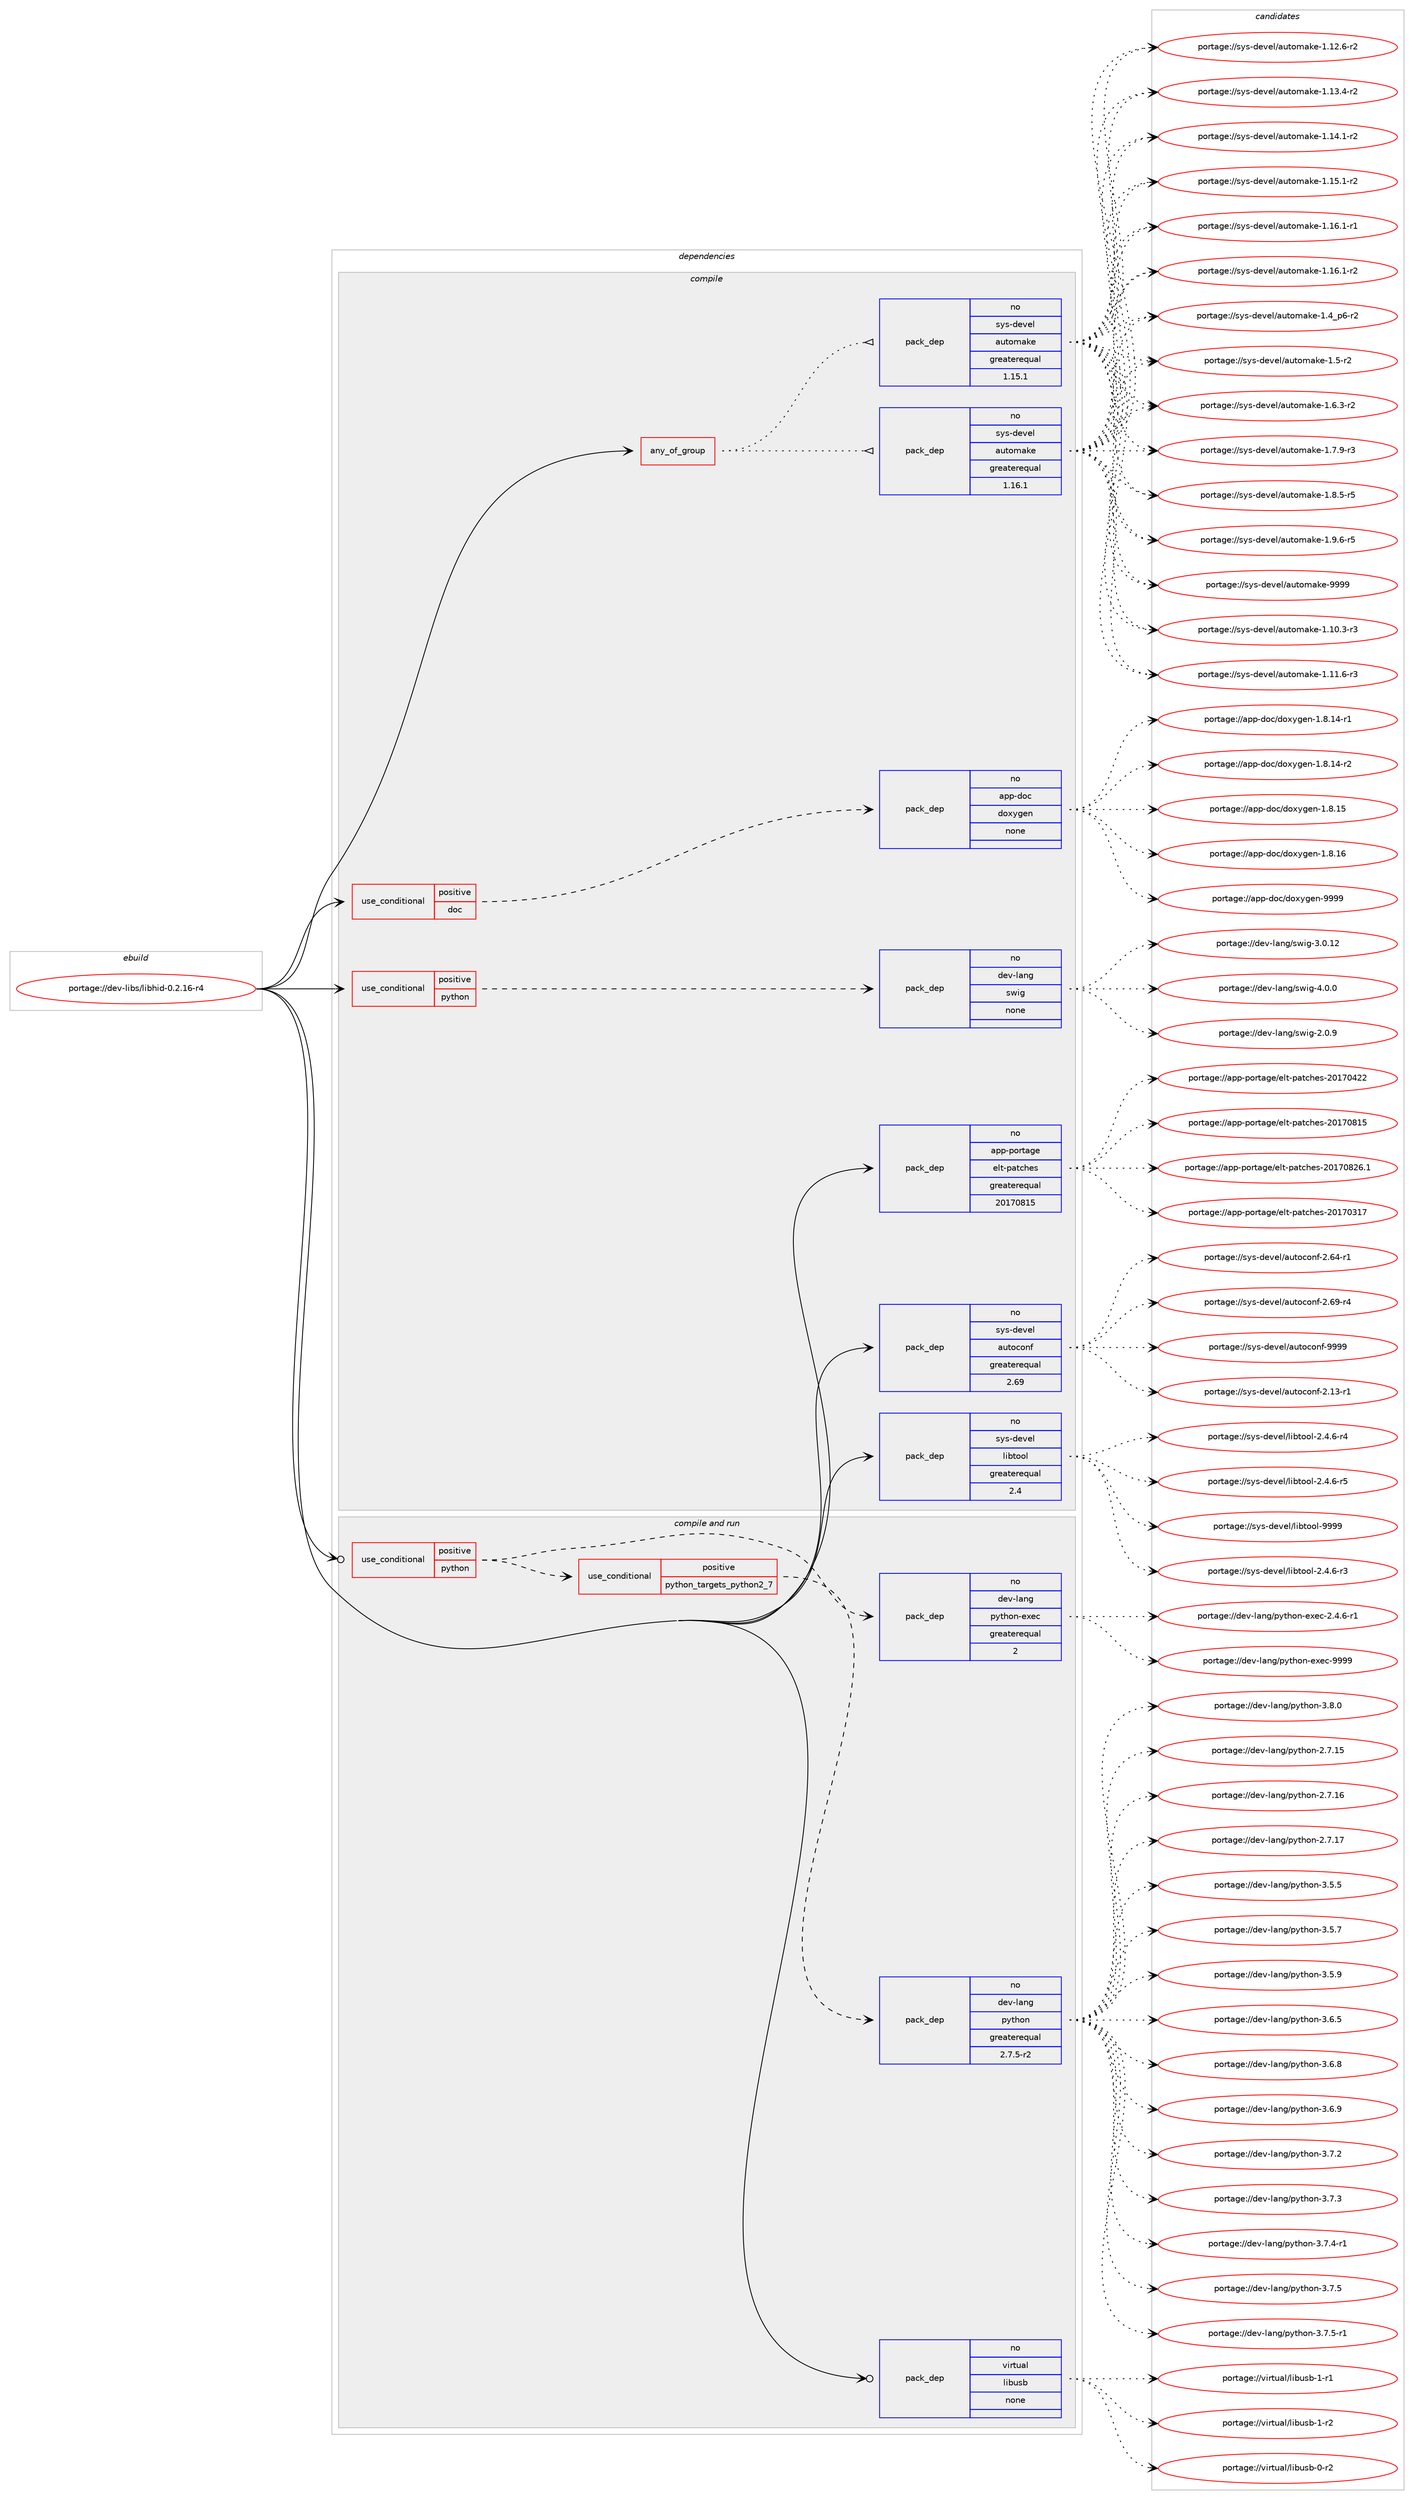 digraph prolog {

# *************
# Graph options
# *************

newrank=true;
concentrate=true;
compound=true;
graph [rankdir=LR,fontname=Helvetica,fontsize=10,ranksep=1.5];#, ranksep=2.5, nodesep=0.2];
edge  [arrowhead=vee];
node  [fontname=Helvetica,fontsize=10];

# **********
# The ebuild
# **********

subgraph cluster_leftcol {
color=gray;
rank=same;
label=<<i>ebuild</i>>;
id [label="portage://dev-libs/libhid-0.2.16-r4", color=red, width=4, href="../dev-libs/libhid-0.2.16-r4.svg"];
}

# ****************
# The dependencies
# ****************

subgraph cluster_midcol {
color=gray;
label=<<i>dependencies</i>>;
subgraph cluster_compile {
fillcolor="#eeeeee";
style=filled;
label=<<i>compile</i>>;
subgraph any2960 {
dependency100949 [label=<<TABLE BORDER="0" CELLBORDER="1" CELLSPACING="0" CELLPADDING="4"><TR><TD CELLPADDING="10">any_of_group</TD></TR></TABLE>>, shape=none, color=red];subgraph pack76870 {
dependency100950 [label=<<TABLE BORDER="0" CELLBORDER="1" CELLSPACING="0" CELLPADDING="4" WIDTH="220"><TR><TD ROWSPAN="6" CELLPADDING="30">pack_dep</TD></TR><TR><TD WIDTH="110">no</TD></TR><TR><TD>sys-devel</TD></TR><TR><TD>automake</TD></TR><TR><TD>greaterequal</TD></TR><TR><TD>1.16.1</TD></TR></TABLE>>, shape=none, color=blue];
}
dependency100949:e -> dependency100950:w [weight=20,style="dotted",arrowhead="oinv"];
subgraph pack76871 {
dependency100951 [label=<<TABLE BORDER="0" CELLBORDER="1" CELLSPACING="0" CELLPADDING="4" WIDTH="220"><TR><TD ROWSPAN="6" CELLPADDING="30">pack_dep</TD></TR><TR><TD WIDTH="110">no</TD></TR><TR><TD>sys-devel</TD></TR><TR><TD>automake</TD></TR><TR><TD>greaterequal</TD></TR><TR><TD>1.15.1</TD></TR></TABLE>>, shape=none, color=blue];
}
dependency100949:e -> dependency100951:w [weight=20,style="dotted",arrowhead="oinv"];
}
id:e -> dependency100949:w [weight=20,style="solid",arrowhead="vee"];
subgraph cond21060 {
dependency100952 [label=<<TABLE BORDER="0" CELLBORDER="1" CELLSPACING="0" CELLPADDING="4"><TR><TD ROWSPAN="3" CELLPADDING="10">use_conditional</TD></TR><TR><TD>positive</TD></TR><TR><TD>doc</TD></TR></TABLE>>, shape=none, color=red];
subgraph pack76872 {
dependency100953 [label=<<TABLE BORDER="0" CELLBORDER="1" CELLSPACING="0" CELLPADDING="4" WIDTH="220"><TR><TD ROWSPAN="6" CELLPADDING="30">pack_dep</TD></TR><TR><TD WIDTH="110">no</TD></TR><TR><TD>app-doc</TD></TR><TR><TD>doxygen</TD></TR><TR><TD>none</TD></TR><TR><TD></TD></TR></TABLE>>, shape=none, color=blue];
}
dependency100952:e -> dependency100953:w [weight=20,style="dashed",arrowhead="vee"];
}
id:e -> dependency100952:w [weight=20,style="solid",arrowhead="vee"];
subgraph cond21061 {
dependency100954 [label=<<TABLE BORDER="0" CELLBORDER="1" CELLSPACING="0" CELLPADDING="4"><TR><TD ROWSPAN="3" CELLPADDING="10">use_conditional</TD></TR><TR><TD>positive</TD></TR><TR><TD>python</TD></TR></TABLE>>, shape=none, color=red];
subgraph pack76873 {
dependency100955 [label=<<TABLE BORDER="0" CELLBORDER="1" CELLSPACING="0" CELLPADDING="4" WIDTH="220"><TR><TD ROWSPAN="6" CELLPADDING="30">pack_dep</TD></TR><TR><TD WIDTH="110">no</TD></TR><TR><TD>dev-lang</TD></TR><TR><TD>swig</TD></TR><TR><TD>none</TD></TR><TR><TD></TD></TR></TABLE>>, shape=none, color=blue];
}
dependency100954:e -> dependency100955:w [weight=20,style="dashed",arrowhead="vee"];
}
id:e -> dependency100954:w [weight=20,style="solid",arrowhead="vee"];
subgraph pack76874 {
dependency100956 [label=<<TABLE BORDER="0" CELLBORDER="1" CELLSPACING="0" CELLPADDING="4" WIDTH="220"><TR><TD ROWSPAN="6" CELLPADDING="30">pack_dep</TD></TR><TR><TD WIDTH="110">no</TD></TR><TR><TD>app-portage</TD></TR><TR><TD>elt-patches</TD></TR><TR><TD>greaterequal</TD></TR><TR><TD>20170815</TD></TR></TABLE>>, shape=none, color=blue];
}
id:e -> dependency100956:w [weight=20,style="solid",arrowhead="vee"];
subgraph pack76875 {
dependency100957 [label=<<TABLE BORDER="0" CELLBORDER="1" CELLSPACING="0" CELLPADDING="4" WIDTH="220"><TR><TD ROWSPAN="6" CELLPADDING="30">pack_dep</TD></TR><TR><TD WIDTH="110">no</TD></TR><TR><TD>sys-devel</TD></TR><TR><TD>autoconf</TD></TR><TR><TD>greaterequal</TD></TR><TR><TD>2.69</TD></TR></TABLE>>, shape=none, color=blue];
}
id:e -> dependency100957:w [weight=20,style="solid",arrowhead="vee"];
subgraph pack76876 {
dependency100958 [label=<<TABLE BORDER="0" CELLBORDER="1" CELLSPACING="0" CELLPADDING="4" WIDTH="220"><TR><TD ROWSPAN="6" CELLPADDING="30">pack_dep</TD></TR><TR><TD WIDTH="110">no</TD></TR><TR><TD>sys-devel</TD></TR><TR><TD>libtool</TD></TR><TR><TD>greaterequal</TD></TR><TR><TD>2.4</TD></TR></TABLE>>, shape=none, color=blue];
}
id:e -> dependency100958:w [weight=20,style="solid",arrowhead="vee"];
}
subgraph cluster_compileandrun {
fillcolor="#eeeeee";
style=filled;
label=<<i>compile and run</i>>;
subgraph cond21062 {
dependency100959 [label=<<TABLE BORDER="0" CELLBORDER="1" CELLSPACING="0" CELLPADDING="4"><TR><TD ROWSPAN="3" CELLPADDING="10">use_conditional</TD></TR><TR><TD>positive</TD></TR><TR><TD>python</TD></TR></TABLE>>, shape=none, color=red];
subgraph cond21063 {
dependency100960 [label=<<TABLE BORDER="0" CELLBORDER="1" CELLSPACING="0" CELLPADDING="4"><TR><TD ROWSPAN="3" CELLPADDING="10">use_conditional</TD></TR><TR><TD>positive</TD></TR><TR><TD>python_targets_python2_7</TD></TR></TABLE>>, shape=none, color=red];
subgraph pack76877 {
dependency100961 [label=<<TABLE BORDER="0" CELLBORDER="1" CELLSPACING="0" CELLPADDING="4" WIDTH="220"><TR><TD ROWSPAN="6" CELLPADDING="30">pack_dep</TD></TR><TR><TD WIDTH="110">no</TD></TR><TR><TD>dev-lang</TD></TR><TR><TD>python</TD></TR><TR><TD>greaterequal</TD></TR><TR><TD>2.7.5-r2</TD></TR></TABLE>>, shape=none, color=blue];
}
dependency100960:e -> dependency100961:w [weight=20,style="dashed",arrowhead="vee"];
}
dependency100959:e -> dependency100960:w [weight=20,style="dashed",arrowhead="vee"];
subgraph pack76878 {
dependency100962 [label=<<TABLE BORDER="0" CELLBORDER="1" CELLSPACING="0" CELLPADDING="4" WIDTH="220"><TR><TD ROWSPAN="6" CELLPADDING="30">pack_dep</TD></TR><TR><TD WIDTH="110">no</TD></TR><TR><TD>dev-lang</TD></TR><TR><TD>python-exec</TD></TR><TR><TD>greaterequal</TD></TR><TR><TD>2</TD></TR></TABLE>>, shape=none, color=blue];
}
dependency100959:e -> dependency100962:w [weight=20,style="dashed",arrowhead="vee"];
}
id:e -> dependency100959:w [weight=20,style="solid",arrowhead="odotvee"];
subgraph pack76879 {
dependency100963 [label=<<TABLE BORDER="0" CELLBORDER="1" CELLSPACING="0" CELLPADDING="4" WIDTH="220"><TR><TD ROWSPAN="6" CELLPADDING="30">pack_dep</TD></TR><TR><TD WIDTH="110">no</TD></TR><TR><TD>virtual</TD></TR><TR><TD>libusb</TD></TR><TR><TD>none</TD></TR><TR><TD></TD></TR></TABLE>>, shape=none, color=blue];
}
id:e -> dependency100963:w [weight=20,style="solid",arrowhead="odotvee"];
}
subgraph cluster_run {
fillcolor="#eeeeee";
style=filled;
label=<<i>run</i>>;
}
}

# **************
# The candidates
# **************

subgraph cluster_choices {
rank=same;
color=gray;
label=<<i>candidates</i>>;

subgraph choice76870 {
color=black;
nodesep=1;
choiceportage11512111545100101118101108479711711611110997107101454946494846514511451 [label="portage://sys-devel/automake-1.10.3-r3", color=red, width=4,href="../sys-devel/automake-1.10.3-r3.svg"];
choiceportage11512111545100101118101108479711711611110997107101454946494946544511451 [label="portage://sys-devel/automake-1.11.6-r3", color=red, width=4,href="../sys-devel/automake-1.11.6-r3.svg"];
choiceportage11512111545100101118101108479711711611110997107101454946495046544511450 [label="portage://sys-devel/automake-1.12.6-r2", color=red, width=4,href="../sys-devel/automake-1.12.6-r2.svg"];
choiceportage11512111545100101118101108479711711611110997107101454946495146524511450 [label="portage://sys-devel/automake-1.13.4-r2", color=red, width=4,href="../sys-devel/automake-1.13.4-r2.svg"];
choiceportage11512111545100101118101108479711711611110997107101454946495246494511450 [label="portage://sys-devel/automake-1.14.1-r2", color=red, width=4,href="../sys-devel/automake-1.14.1-r2.svg"];
choiceportage11512111545100101118101108479711711611110997107101454946495346494511450 [label="portage://sys-devel/automake-1.15.1-r2", color=red, width=4,href="../sys-devel/automake-1.15.1-r2.svg"];
choiceportage11512111545100101118101108479711711611110997107101454946495446494511449 [label="portage://sys-devel/automake-1.16.1-r1", color=red, width=4,href="../sys-devel/automake-1.16.1-r1.svg"];
choiceportage11512111545100101118101108479711711611110997107101454946495446494511450 [label="portage://sys-devel/automake-1.16.1-r2", color=red, width=4,href="../sys-devel/automake-1.16.1-r2.svg"];
choiceportage115121115451001011181011084797117116111109971071014549465295112544511450 [label="portage://sys-devel/automake-1.4_p6-r2", color=red, width=4,href="../sys-devel/automake-1.4_p6-r2.svg"];
choiceportage11512111545100101118101108479711711611110997107101454946534511450 [label="portage://sys-devel/automake-1.5-r2", color=red, width=4,href="../sys-devel/automake-1.5-r2.svg"];
choiceportage115121115451001011181011084797117116111109971071014549465446514511450 [label="portage://sys-devel/automake-1.6.3-r2", color=red, width=4,href="../sys-devel/automake-1.6.3-r2.svg"];
choiceportage115121115451001011181011084797117116111109971071014549465546574511451 [label="portage://sys-devel/automake-1.7.9-r3", color=red, width=4,href="../sys-devel/automake-1.7.9-r3.svg"];
choiceportage115121115451001011181011084797117116111109971071014549465646534511453 [label="portage://sys-devel/automake-1.8.5-r5", color=red, width=4,href="../sys-devel/automake-1.8.5-r5.svg"];
choiceportage115121115451001011181011084797117116111109971071014549465746544511453 [label="portage://sys-devel/automake-1.9.6-r5", color=red, width=4,href="../sys-devel/automake-1.9.6-r5.svg"];
choiceportage115121115451001011181011084797117116111109971071014557575757 [label="portage://sys-devel/automake-9999", color=red, width=4,href="../sys-devel/automake-9999.svg"];
dependency100950:e -> choiceportage11512111545100101118101108479711711611110997107101454946494846514511451:w [style=dotted,weight="100"];
dependency100950:e -> choiceportage11512111545100101118101108479711711611110997107101454946494946544511451:w [style=dotted,weight="100"];
dependency100950:e -> choiceportage11512111545100101118101108479711711611110997107101454946495046544511450:w [style=dotted,weight="100"];
dependency100950:e -> choiceportage11512111545100101118101108479711711611110997107101454946495146524511450:w [style=dotted,weight="100"];
dependency100950:e -> choiceportage11512111545100101118101108479711711611110997107101454946495246494511450:w [style=dotted,weight="100"];
dependency100950:e -> choiceportage11512111545100101118101108479711711611110997107101454946495346494511450:w [style=dotted,weight="100"];
dependency100950:e -> choiceportage11512111545100101118101108479711711611110997107101454946495446494511449:w [style=dotted,weight="100"];
dependency100950:e -> choiceportage11512111545100101118101108479711711611110997107101454946495446494511450:w [style=dotted,weight="100"];
dependency100950:e -> choiceportage115121115451001011181011084797117116111109971071014549465295112544511450:w [style=dotted,weight="100"];
dependency100950:e -> choiceportage11512111545100101118101108479711711611110997107101454946534511450:w [style=dotted,weight="100"];
dependency100950:e -> choiceportage115121115451001011181011084797117116111109971071014549465446514511450:w [style=dotted,weight="100"];
dependency100950:e -> choiceportage115121115451001011181011084797117116111109971071014549465546574511451:w [style=dotted,weight="100"];
dependency100950:e -> choiceportage115121115451001011181011084797117116111109971071014549465646534511453:w [style=dotted,weight="100"];
dependency100950:e -> choiceportage115121115451001011181011084797117116111109971071014549465746544511453:w [style=dotted,weight="100"];
dependency100950:e -> choiceportage115121115451001011181011084797117116111109971071014557575757:w [style=dotted,weight="100"];
}
subgraph choice76871 {
color=black;
nodesep=1;
choiceportage11512111545100101118101108479711711611110997107101454946494846514511451 [label="portage://sys-devel/automake-1.10.3-r3", color=red, width=4,href="../sys-devel/automake-1.10.3-r3.svg"];
choiceportage11512111545100101118101108479711711611110997107101454946494946544511451 [label="portage://sys-devel/automake-1.11.6-r3", color=red, width=4,href="../sys-devel/automake-1.11.6-r3.svg"];
choiceportage11512111545100101118101108479711711611110997107101454946495046544511450 [label="portage://sys-devel/automake-1.12.6-r2", color=red, width=4,href="../sys-devel/automake-1.12.6-r2.svg"];
choiceportage11512111545100101118101108479711711611110997107101454946495146524511450 [label="portage://sys-devel/automake-1.13.4-r2", color=red, width=4,href="../sys-devel/automake-1.13.4-r2.svg"];
choiceportage11512111545100101118101108479711711611110997107101454946495246494511450 [label="portage://sys-devel/automake-1.14.1-r2", color=red, width=4,href="../sys-devel/automake-1.14.1-r2.svg"];
choiceportage11512111545100101118101108479711711611110997107101454946495346494511450 [label="portage://sys-devel/automake-1.15.1-r2", color=red, width=4,href="../sys-devel/automake-1.15.1-r2.svg"];
choiceportage11512111545100101118101108479711711611110997107101454946495446494511449 [label="portage://sys-devel/automake-1.16.1-r1", color=red, width=4,href="../sys-devel/automake-1.16.1-r1.svg"];
choiceportage11512111545100101118101108479711711611110997107101454946495446494511450 [label="portage://sys-devel/automake-1.16.1-r2", color=red, width=4,href="../sys-devel/automake-1.16.1-r2.svg"];
choiceportage115121115451001011181011084797117116111109971071014549465295112544511450 [label="portage://sys-devel/automake-1.4_p6-r2", color=red, width=4,href="../sys-devel/automake-1.4_p6-r2.svg"];
choiceportage11512111545100101118101108479711711611110997107101454946534511450 [label="portage://sys-devel/automake-1.5-r2", color=red, width=4,href="../sys-devel/automake-1.5-r2.svg"];
choiceportage115121115451001011181011084797117116111109971071014549465446514511450 [label="portage://sys-devel/automake-1.6.3-r2", color=red, width=4,href="../sys-devel/automake-1.6.3-r2.svg"];
choiceportage115121115451001011181011084797117116111109971071014549465546574511451 [label="portage://sys-devel/automake-1.7.9-r3", color=red, width=4,href="../sys-devel/automake-1.7.9-r3.svg"];
choiceportage115121115451001011181011084797117116111109971071014549465646534511453 [label="portage://sys-devel/automake-1.8.5-r5", color=red, width=4,href="../sys-devel/automake-1.8.5-r5.svg"];
choiceportage115121115451001011181011084797117116111109971071014549465746544511453 [label="portage://sys-devel/automake-1.9.6-r5", color=red, width=4,href="../sys-devel/automake-1.9.6-r5.svg"];
choiceportage115121115451001011181011084797117116111109971071014557575757 [label="portage://sys-devel/automake-9999", color=red, width=4,href="../sys-devel/automake-9999.svg"];
dependency100951:e -> choiceportage11512111545100101118101108479711711611110997107101454946494846514511451:w [style=dotted,weight="100"];
dependency100951:e -> choiceportage11512111545100101118101108479711711611110997107101454946494946544511451:w [style=dotted,weight="100"];
dependency100951:e -> choiceportage11512111545100101118101108479711711611110997107101454946495046544511450:w [style=dotted,weight="100"];
dependency100951:e -> choiceportage11512111545100101118101108479711711611110997107101454946495146524511450:w [style=dotted,weight="100"];
dependency100951:e -> choiceportage11512111545100101118101108479711711611110997107101454946495246494511450:w [style=dotted,weight="100"];
dependency100951:e -> choiceportage11512111545100101118101108479711711611110997107101454946495346494511450:w [style=dotted,weight="100"];
dependency100951:e -> choiceportage11512111545100101118101108479711711611110997107101454946495446494511449:w [style=dotted,weight="100"];
dependency100951:e -> choiceportage11512111545100101118101108479711711611110997107101454946495446494511450:w [style=dotted,weight="100"];
dependency100951:e -> choiceportage115121115451001011181011084797117116111109971071014549465295112544511450:w [style=dotted,weight="100"];
dependency100951:e -> choiceportage11512111545100101118101108479711711611110997107101454946534511450:w [style=dotted,weight="100"];
dependency100951:e -> choiceportage115121115451001011181011084797117116111109971071014549465446514511450:w [style=dotted,weight="100"];
dependency100951:e -> choiceportage115121115451001011181011084797117116111109971071014549465546574511451:w [style=dotted,weight="100"];
dependency100951:e -> choiceportage115121115451001011181011084797117116111109971071014549465646534511453:w [style=dotted,weight="100"];
dependency100951:e -> choiceportage115121115451001011181011084797117116111109971071014549465746544511453:w [style=dotted,weight="100"];
dependency100951:e -> choiceportage115121115451001011181011084797117116111109971071014557575757:w [style=dotted,weight="100"];
}
subgraph choice76872 {
color=black;
nodesep=1;
choiceportage97112112451001119947100111120121103101110454946564649524511449 [label="portage://app-doc/doxygen-1.8.14-r1", color=red, width=4,href="../app-doc/doxygen-1.8.14-r1.svg"];
choiceportage97112112451001119947100111120121103101110454946564649524511450 [label="portage://app-doc/doxygen-1.8.14-r2", color=red, width=4,href="../app-doc/doxygen-1.8.14-r2.svg"];
choiceportage9711211245100111994710011112012110310111045494656464953 [label="portage://app-doc/doxygen-1.8.15", color=red, width=4,href="../app-doc/doxygen-1.8.15.svg"];
choiceportage9711211245100111994710011112012110310111045494656464954 [label="portage://app-doc/doxygen-1.8.16", color=red, width=4,href="../app-doc/doxygen-1.8.16.svg"];
choiceportage971121124510011199471001111201211031011104557575757 [label="portage://app-doc/doxygen-9999", color=red, width=4,href="../app-doc/doxygen-9999.svg"];
dependency100953:e -> choiceportage97112112451001119947100111120121103101110454946564649524511449:w [style=dotted,weight="100"];
dependency100953:e -> choiceportage97112112451001119947100111120121103101110454946564649524511450:w [style=dotted,weight="100"];
dependency100953:e -> choiceportage9711211245100111994710011112012110310111045494656464953:w [style=dotted,weight="100"];
dependency100953:e -> choiceportage9711211245100111994710011112012110310111045494656464954:w [style=dotted,weight="100"];
dependency100953:e -> choiceportage971121124510011199471001111201211031011104557575757:w [style=dotted,weight="100"];
}
subgraph choice76873 {
color=black;
nodesep=1;
choiceportage100101118451089711010347115119105103455046484657 [label="portage://dev-lang/swig-2.0.9", color=red, width=4,href="../dev-lang/swig-2.0.9.svg"];
choiceportage10010111845108971101034711511910510345514648464950 [label="portage://dev-lang/swig-3.0.12", color=red, width=4,href="../dev-lang/swig-3.0.12.svg"];
choiceportage100101118451089711010347115119105103455246484648 [label="portage://dev-lang/swig-4.0.0", color=red, width=4,href="../dev-lang/swig-4.0.0.svg"];
dependency100955:e -> choiceportage100101118451089711010347115119105103455046484657:w [style=dotted,weight="100"];
dependency100955:e -> choiceportage10010111845108971101034711511910510345514648464950:w [style=dotted,weight="100"];
dependency100955:e -> choiceportage100101118451089711010347115119105103455246484648:w [style=dotted,weight="100"];
}
subgraph choice76874 {
color=black;
nodesep=1;
choiceportage97112112451121111141169710310147101108116451129711699104101115455048495548514955 [label="portage://app-portage/elt-patches-20170317", color=red, width=4,href="../app-portage/elt-patches-20170317.svg"];
choiceportage97112112451121111141169710310147101108116451129711699104101115455048495548525050 [label="portage://app-portage/elt-patches-20170422", color=red, width=4,href="../app-portage/elt-patches-20170422.svg"];
choiceportage97112112451121111141169710310147101108116451129711699104101115455048495548564953 [label="portage://app-portage/elt-patches-20170815", color=red, width=4,href="../app-portage/elt-patches-20170815.svg"];
choiceportage971121124511211111411697103101471011081164511297116991041011154550484955485650544649 [label="portage://app-portage/elt-patches-20170826.1", color=red, width=4,href="../app-portage/elt-patches-20170826.1.svg"];
dependency100956:e -> choiceportage97112112451121111141169710310147101108116451129711699104101115455048495548514955:w [style=dotted,weight="100"];
dependency100956:e -> choiceportage97112112451121111141169710310147101108116451129711699104101115455048495548525050:w [style=dotted,weight="100"];
dependency100956:e -> choiceportage97112112451121111141169710310147101108116451129711699104101115455048495548564953:w [style=dotted,weight="100"];
dependency100956:e -> choiceportage971121124511211111411697103101471011081164511297116991041011154550484955485650544649:w [style=dotted,weight="100"];
}
subgraph choice76875 {
color=black;
nodesep=1;
choiceportage1151211154510010111810110847971171161119911111010245504649514511449 [label="portage://sys-devel/autoconf-2.13-r1", color=red, width=4,href="../sys-devel/autoconf-2.13-r1.svg"];
choiceportage1151211154510010111810110847971171161119911111010245504654524511449 [label="portage://sys-devel/autoconf-2.64-r1", color=red, width=4,href="../sys-devel/autoconf-2.64-r1.svg"];
choiceportage1151211154510010111810110847971171161119911111010245504654574511452 [label="portage://sys-devel/autoconf-2.69-r4", color=red, width=4,href="../sys-devel/autoconf-2.69-r4.svg"];
choiceportage115121115451001011181011084797117116111991111101024557575757 [label="portage://sys-devel/autoconf-9999", color=red, width=4,href="../sys-devel/autoconf-9999.svg"];
dependency100957:e -> choiceportage1151211154510010111810110847971171161119911111010245504649514511449:w [style=dotted,weight="100"];
dependency100957:e -> choiceportage1151211154510010111810110847971171161119911111010245504654524511449:w [style=dotted,weight="100"];
dependency100957:e -> choiceportage1151211154510010111810110847971171161119911111010245504654574511452:w [style=dotted,weight="100"];
dependency100957:e -> choiceportage115121115451001011181011084797117116111991111101024557575757:w [style=dotted,weight="100"];
}
subgraph choice76876 {
color=black;
nodesep=1;
choiceportage1151211154510010111810110847108105981161111111084550465246544511451 [label="portage://sys-devel/libtool-2.4.6-r3", color=red, width=4,href="../sys-devel/libtool-2.4.6-r3.svg"];
choiceportage1151211154510010111810110847108105981161111111084550465246544511452 [label="portage://sys-devel/libtool-2.4.6-r4", color=red, width=4,href="../sys-devel/libtool-2.4.6-r4.svg"];
choiceportage1151211154510010111810110847108105981161111111084550465246544511453 [label="portage://sys-devel/libtool-2.4.6-r5", color=red, width=4,href="../sys-devel/libtool-2.4.6-r5.svg"];
choiceportage1151211154510010111810110847108105981161111111084557575757 [label="portage://sys-devel/libtool-9999", color=red, width=4,href="../sys-devel/libtool-9999.svg"];
dependency100958:e -> choiceportage1151211154510010111810110847108105981161111111084550465246544511451:w [style=dotted,weight="100"];
dependency100958:e -> choiceportage1151211154510010111810110847108105981161111111084550465246544511452:w [style=dotted,weight="100"];
dependency100958:e -> choiceportage1151211154510010111810110847108105981161111111084550465246544511453:w [style=dotted,weight="100"];
dependency100958:e -> choiceportage1151211154510010111810110847108105981161111111084557575757:w [style=dotted,weight="100"];
}
subgraph choice76877 {
color=black;
nodesep=1;
choiceportage10010111845108971101034711212111610411111045504655464953 [label="portage://dev-lang/python-2.7.15", color=red, width=4,href="../dev-lang/python-2.7.15.svg"];
choiceportage10010111845108971101034711212111610411111045504655464954 [label="portage://dev-lang/python-2.7.16", color=red, width=4,href="../dev-lang/python-2.7.16.svg"];
choiceportage10010111845108971101034711212111610411111045504655464955 [label="portage://dev-lang/python-2.7.17", color=red, width=4,href="../dev-lang/python-2.7.17.svg"];
choiceportage100101118451089711010347112121116104111110455146534653 [label="portage://dev-lang/python-3.5.5", color=red, width=4,href="../dev-lang/python-3.5.5.svg"];
choiceportage100101118451089711010347112121116104111110455146534655 [label="portage://dev-lang/python-3.5.7", color=red, width=4,href="../dev-lang/python-3.5.7.svg"];
choiceportage100101118451089711010347112121116104111110455146534657 [label="portage://dev-lang/python-3.5.9", color=red, width=4,href="../dev-lang/python-3.5.9.svg"];
choiceportage100101118451089711010347112121116104111110455146544653 [label="portage://dev-lang/python-3.6.5", color=red, width=4,href="../dev-lang/python-3.6.5.svg"];
choiceportage100101118451089711010347112121116104111110455146544656 [label="portage://dev-lang/python-3.6.8", color=red, width=4,href="../dev-lang/python-3.6.8.svg"];
choiceportage100101118451089711010347112121116104111110455146544657 [label="portage://dev-lang/python-3.6.9", color=red, width=4,href="../dev-lang/python-3.6.9.svg"];
choiceportage100101118451089711010347112121116104111110455146554650 [label="portage://dev-lang/python-3.7.2", color=red, width=4,href="../dev-lang/python-3.7.2.svg"];
choiceportage100101118451089711010347112121116104111110455146554651 [label="portage://dev-lang/python-3.7.3", color=red, width=4,href="../dev-lang/python-3.7.3.svg"];
choiceportage1001011184510897110103471121211161041111104551465546524511449 [label="portage://dev-lang/python-3.7.4-r1", color=red, width=4,href="../dev-lang/python-3.7.4-r1.svg"];
choiceportage100101118451089711010347112121116104111110455146554653 [label="portage://dev-lang/python-3.7.5", color=red, width=4,href="../dev-lang/python-3.7.5.svg"];
choiceportage1001011184510897110103471121211161041111104551465546534511449 [label="portage://dev-lang/python-3.7.5-r1", color=red, width=4,href="../dev-lang/python-3.7.5-r1.svg"];
choiceportage100101118451089711010347112121116104111110455146564648 [label="portage://dev-lang/python-3.8.0", color=red, width=4,href="../dev-lang/python-3.8.0.svg"];
dependency100961:e -> choiceportage10010111845108971101034711212111610411111045504655464953:w [style=dotted,weight="100"];
dependency100961:e -> choiceportage10010111845108971101034711212111610411111045504655464954:w [style=dotted,weight="100"];
dependency100961:e -> choiceportage10010111845108971101034711212111610411111045504655464955:w [style=dotted,weight="100"];
dependency100961:e -> choiceportage100101118451089711010347112121116104111110455146534653:w [style=dotted,weight="100"];
dependency100961:e -> choiceportage100101118451089711010347112121116104111110455146534655:w [style=dotted,weight="100"];
dependency100961:e -> choiceportage100101118451089711010347112121116104111110455146534657:w [style=dotted,weight="100"];
dependency100961:e -> choiceportage100101118451089711010347112121116104111110455146544653:w [style=dotted,weight="100"];
dependency100961:e -> choiceportage100101118451089711010347112121116104111110455146544656:w [style=dotted,weight="100"];
dependency100961:e -> choiceportage100101118451089711010347112121116104111110455146544657:w [style=dotted,weight="100"];
dependency100961:e -> choiceportage100101118451089711010347112121116104111110455146554650:w [style=dotted,weight="100"];
dependency100961:e -> choiceportage100101118451089711010347112121116104111110455146554651:w [style=dotted,weight="100"];
dependency100961:e -> choiceportage1001011184510897110103471121211161041111104551465546524511449:w [style=dotted,weight="100"];
dependency100961:e -> choiceportage100101118451089711010347112121116104111110455146554653:w [style=dotted,weight="100"];
dependency100961:e -> choiceportage1001011184510897110103471121211161041111104551465546534511449:w [style=dotted,weight="100"];
dependency100961:e -> choiceportage100101118451089711010347112121116104111110455146564648:w [style=dotted,weight="100"];
}
subgraph choice76878 {
color=black;
nodesep=1;
choiceportage10010111845108971101034711212111610411111045101120101994550465246544511449 [label="portage://dev-lang/python-exec-2.4.6-r1", color=red, width=4,href="../dev-lang/python-exec-2.4.6-r1.svg"];
choiceportage10010111845108971101034711212111610411111045101120101994557575757 [label="portage://dev-lang/python-exec-9999", color=red, width=4,href="../dev-lang/python-exec-9999.svg"];
dependency100962:e -> choiceportage10010111845108971101034711212111610411111045101120101994550465246544511449:w [style=dotted,weight="100"];
dependency100962:e -> choiceportage10010111845108971101034711212111610411111045101120101994557575757:w [style=dotted,weight="100"];
}
subgraph choice76879 {
color=black;
nodesep=1;
choiceportage1181051141161179710847108105981171159845484511450 [label="portage://virtual/libusb-0-r2", color=red, width=4,href="../virtual/libusb-0-r2.svg"];
choiceportage1181051141161179710847108105981171159845494511449 [label="portage://virtual/libusb-1-r1", color=red, width=4,href="../virtual/libusb-1-r1.svg"];
choiceportage1181051141161179710847108105981171159845494511450 [label="portage://virtual/libusb-1-r2", color=red, width=4,href="../virtual/libusb-1-r2.svg"];
dependency100963:e -> choiceportage1181051141161179710847108105981171159845484511450:w [style=dotted,weight="100"];
dependency100963:e -> choiceportage1181051141161179710847108105981171159845494511449:w [style=dotted,weight="100"];
dependency100963:e -> choiceportage1181051141161179710847108105981171159845494511450:w [style=dotted,weight="100"];
}
}

}
